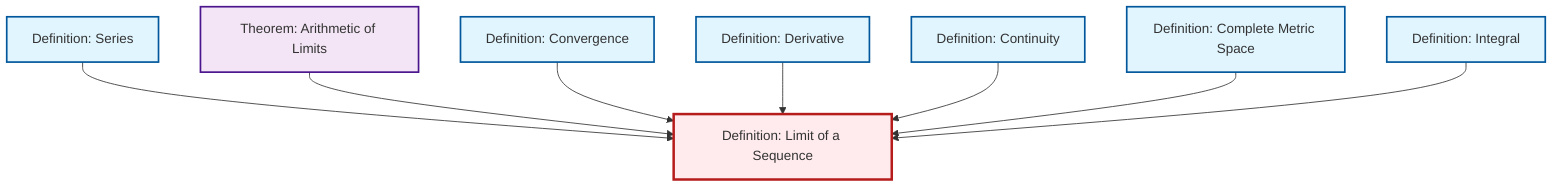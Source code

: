 graph TD
    classDef definition fill:#e1f5fe,stroke:#01579b,stroke-width:2px
    classDef theorem fill:#f3e5f5,stroke:#4a148c,stroke-width:2px
    classDef axiom fill:#fff3e0,stroke:#e65100,stroke-width:2px
    classDef example fill:#e8f5e9,stroke:#1b5e20,stroke-width:2px
    classDef current fill:#ffebee,stroke:#b71c1c,stroke-width:3px
    def-series["Definition: Series"]:::definition
    thm-limit-arithmetic["Theorem: Arithmetic of Limits"]:::theorem
    def-integral["Definition: Integral"]:::definition
    def-complete-metric-space["Definition: Complete Metric Space"]:::definition
    def-continuity["Definition: Continuity"]:::definition
    def-derivative["Definition: Derivative"]:::definition
    def-limit["Definition: Limit of a Sequence"]:::definition
    def-convergence["Definition: Convergence"]:::definition
    def-series --> def-limit
    thm-limit-arithmetic --> def-limit
    def-convergence --> def-limit
    def-derivative --> def-limit
    def-continuity --> def-limit
    def-complete-metric-space --> def-limit
    def-integral --> def-limit
    class def-limit current